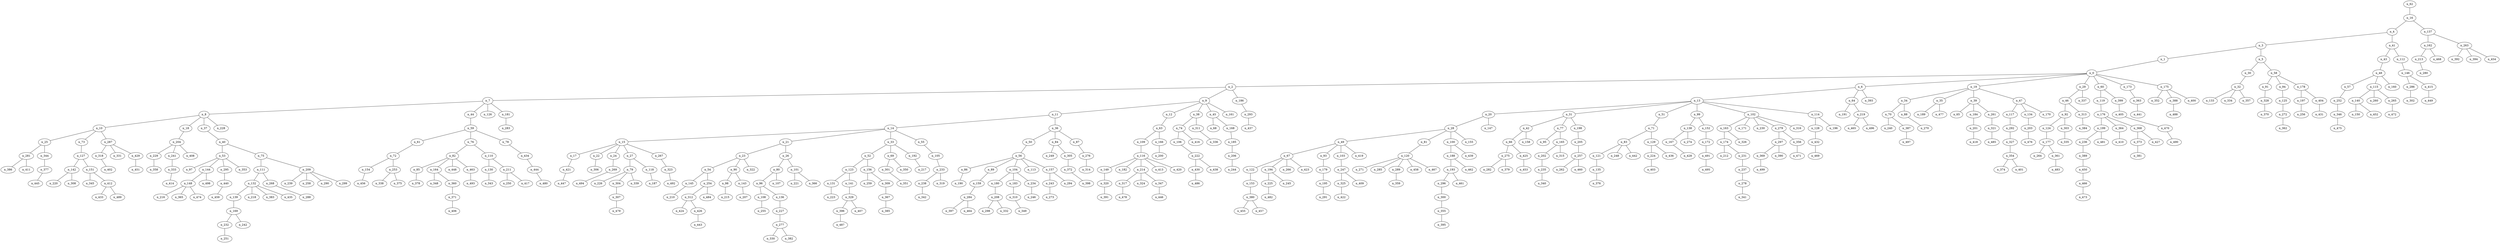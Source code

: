 graph arbol18 {
n_62--n_16
n_16--n_4
n_16--n_137
n_4--n_3
n_4--n_41
n_3--n_1
n_3--n_5
n_1--n_0
n_0--n_2
n_0--n_6
n_0--n_19
n_0--n_29
n_0--n_60
n_0--n_173
n_0--n_175
n_2--n_7
n_2--n_9
n_2--n_186
n_7--n_8
n_7--n_44
n_7--n_126
n_7--n_181
n_8--n_10
n_8--n_18
n_8--n_37
n_8--n_228
n_10--n_25
n_10--n_73
n_10--n_287
n_25--n_281
n_25--n_344
n_281--n_386
n_281--n_411
n_344--n_377
n_377--n_445
n_73--n_127
n_127--n_142
n_127--n_151
n_142--n_220
n_142--n_308
n_151--n_345
n_151--n_412
n_412--n_433
n_412--n_489
n_287--n_318
n_287--n_331
n_287--n_429
n_318--n_402
n_429--n_451
n_18--n_204
n_204--n_229
n_204--n_241
n_204--n_408
n_229--n_358
n_241--n_333
n_333--n_414
n_37--n_40
n_40--n_53
n_40--n_75
n_53--n_97
n_53--n_144
n_53--n_295
n_53--n_353
n_144--n_148
n_144--n_498
n_148--n_216
n_148--n_365
n_148--n_474
n_295--n_440
n_440--n_459
n_75--n_111
n_75--n_209
n_111--n_132
n_111--n_268
n_132--n_139
n_132--n_218
n_132--n_383
n_132--n_435
n_139--n_169
n_169--n_232
n_169--n_242
n_232--n_251
n_268--n_288
n_209--n_239
n_209--n_258
n_209--n_290
n_209--n_299
n_44--n_59
n_59--n_61
n_59--n_76
n_59--n_78
n_61--n_72
n_72--n_154
n_72--n_253
n_154--n_456
n_253--n_338
n_253--n_375
n_76--n_82
n_76--n_110
n_82--n_85
n_82--n_164
n_82--n_448
n_82--n_463
n_85--n_378
n_164--n_348
n_164--n_360
n_360--n_371
n_371--n_406
n_463--n_493
n_110--n_130
n_110--n_211
n_130--n_343
n_211--n_250
n_211--n_417
n_78--n_434
n_434--n_444
n_444--n_480
n_181--n_283
n_9--n_11
n_9--n_12
n_9--n_38
n_9--n_45
n_9--n_161
n_11--n_14
n_11--n_36
n_14--n_15
n_14--n_21
n_14--n_33
n_14--n_55
n_15--n_17
n_15--n_22
n_15--n_24
n_15--n_27
n_15--n_267
n_17--n_421
n_421--n_447
n_22--n_306
n_24--n_269
n_269--n_494
n_27--n_79
n_27--n_118
n_79--n_226
n_79--n_304
n_79--n_339
n_304--n_307
n_307--n_479
n_118--n_187
n_267--n_323
n_323--n_492
n_21--n_23
n_21--n_26
n_23--n_54
n_23--n_90
n_23--n_322
n_54--n_145
n_54--n_254
n_145--n_210
n_254--n_312
n_254--n_484
n_312--n_424
n_312--n_426
n_426--n_443
n_90--n_98
n_90--n_143
n_98--n_215
n_143--n_207
n_26--n_80
n_26--n_101
n_80--n_96
n_80--n_107
n_96--n_108
n_96--n_136
n_108--n_255
n_136--n_227
n_227--n_277
n_277--n_330
n_277--n_382
n_101--n_221
n_101--n_366
n_33--n_52
n_33--n_69
n_33--n_192
n_52--n_123
n_52--n_156
n_123--n_131
n_123--n_141
n_131--n_223
n_141--n_329
n_329--n_396
n_329--n_407
n_396--n_487
n_156--n_259
n_156--n_309
n_309--n_367
n_367--n_385
n_69--n_301
n_69--n_350
n_301--n_351
n_192--n_217
n_55--n_105
n_105--n_233
n_233--n_238
n_233--n_319
n_238--n_342
n_36--n_50
n_36--n_84
n_36--n_87
n_50--n_56
n_56--n_86
n_56--n_89
n_56--n_104
n_56--n_113
n_56--n_157
n_86--n_190
n_89--n_159
n_159--n_284
n_284--n_397
n_284--n_464
n_104--n_180
n_104--n_183
n_104--n_234
n_180--n_208
n_208--n_298
n_208--n_332
n_183--n_310
n_310--n_349
n_234--n_246
n_157--n_243
n_157--n_294
n_243--n_273
n_84--n_249
n_84--n_305
n_305--n_372
n_372--n_398
n_87--n_276
n_276--n_314
n_12--n_63
n_63--n_109
n_63--n_166
n_109--n_116
n_116--n_149
n_116--n_182
n_116--n_214
n_116--n_413
n_116--n_420
n_149--n_320
n_320--n_391
n_214--n_317
n_214--n_324
n_214--n_347
n_317--n_478
n_347--n_446
n_166--n_200
n_38--n_74
n_38--n_311
n_74--n_106
n_74--n_416
n_106--n_222
n_222--n_430
n_222--n_438
n_430--n_486
n_311--n_336
n_45--n_68
n_45--n_168
n_168--n_185
n_185--n_206
n_206--n_244
n_186--n_293
n_293--n_437
n_6--n_13
n_6--n_64
n_6--n_393
n_13--n_20
n_13--n_31
n_13--n_51
n_13--n_99
n_13--n_102
n_13--n_114
n_20--n_28
n_20--n_147
n_28--n_49
n_28--n_81
n_28--n_100
n_28--n_155
n_49--n_67
n_49--n_93
n_49--n_103
n_49--n_419
n_67--n_122
n_67--n_194
n_67--n_266
n_67--n_423
n_122--n_153
n_153--n_380
n_380--n_455
n_380--n_457
n_194--n_225
n_194--n_245
n_225--n_482
n_93--n_179
n_179--n_195
n_195--n_291
n_103--n_247
n_247--n_325
n_247--n_409
n_325--n_422
n_81--n_120
n_120--n_271
n_120--n_285
n_120--n_289
n_120--n_458
n_120--n_467
n_289--n_359
n_100--n_188
n_100--n_439
n_188--n_193
n_188--n_462
n_193--n_296
n_193--n_461
n_296--n_300
n_300--n_355
n_355--n_395
n_31--n_42
n_31--n_77
n_31--n_198
n_42--n_66
n_42--n_158
n_66--n_275
n_66--n_425
n_275--n_282
n_275--n_379
n_425--n_453
n_77--n_95
n_77--n_165
n_165--n_202
n_165--n_315
n_202--n_235
n_235--n_340
n_198--n_205
n_205--n_257
n_257--n_262
n_257--n_460
n_51--n_71
n_71--n_83
n_71--n_129
n_83--n_121
n_83--n_248
n_83--n_442
n_121--n_135
n_135--n_376
n_129--n_224
n_129--n_436
n_224--n_403
n_99--n_138
n_99--n_152
n_138--n_167
n_138--n_274
n_167--n_428
n_152--n_172
n_172--n_491
n_491--n_495
n_102--n_163
n_102--n_171
n_102--n_230
n_102--n_279
n_102--n_316
n_163--n_174
n_163--n_326
n_174--n_212
n_174--n_231
n_231--n_237
n_237--n_278
n_278--n_341
n_279--n_297
n_279--n_356
n_297--n_369
n_297--n_390
n_369--n_499
n_356--n_471
n_114--n_128
n_114--n_196
n_128--n_432
n_432--n_469
n_64--n_191
n_64--n_219
n_219--n_465
n_219--n_496
n_19--n_34
n_19--n_35
n_19--n_39
n_19--n_47
n_34--n_70
n_34--n_88
n_70--n_240
n_70--n_387
n_387--n_497
n_88--n_270
n_35--n_189
n_35--n_477
n_39--n_65
n_39--n_184
n_39--n_261
n_184--n_201
n_201--n_418
n_261--n_321
n_321--n_485
n_47--n_117
n_47--n_134
n_47--n_170
n_117--n_292
n_292--n_327
n_327--n_354
n_354--n_374
n_354--n_401
n_134--n_203
n_203--n_476
n_29--n_46
n_29--n_337
n_46--n_92
n_46--n_313
n_92--n_124
n_92--n_303
n_124--n_177
n_177--n_264
n_177--n_361
n_361--n_483
n_303--n_335
n_313--n_384
n_60--n_119
n_60--n_399
n_119--n_176
n_176--n_199
n_176--n_364
n_176--n_368
n_199--n_236
n_199--n_481
n_236--n_389
n_389--n_450
n_450--n_466
n_466--n_473
n_364--n_410
n_368--n_373
n_368--n_427
n_373--n_381
n_399--n_405
n_405--n_470
n_470--n_490
n_173--n_363
n_363--n_441
n_175--n_352
n_175--n_388
n_175--n_400
n_388--n_488
n_5--n_30
n_5--n_58
n_30--n_32
n_32--n_133
n_32--n_334
n_32--n_357
n_58--n_91
n_58--n_94
n_58--n_178
n_91--n_328
n_328--n_370
n_94--n_125
n_125--n_272
n_272--n_362
n_178--n_197
n_178--n_404
n_197--n_256
n_404--n_431
n_41--n_43
n_41--n_112
n_43--n_48
n_48--n_57
n_48--n_115
n_48--n_160
n_57--n_252
n_252--n_346
n_346--n_475
n_115--n_140
n_115--n_260
n_115--n_265
n_140--n_150
n_140--n_452
n_265--n_472
n_112--n_146
n_146--n_286
n_146--n_415
n_286--n_302
n_415--n_449
n_137--n_162
n_137--n_263
n_162--n_213
n_162--n_468
n_213--n_280
n_263--n_392
n_263--n_394
n_263--n_454
}